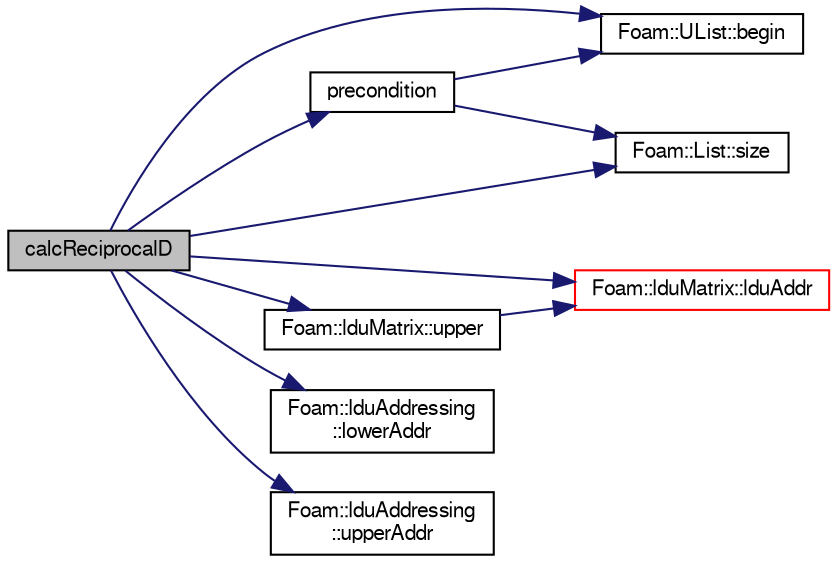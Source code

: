 digraph "calcReciprocalD"
{
  bgcolor="transparent";
  edge [fontname="FreeSans",fontsize="10",labelfontname="FreeSans",labelfontsize="10"];
  node [fontname="FreeSans",fontsize="10",shape=record];
  rankdir="LR";
  Node25 [label="calcReciprocalD",height=0.2,width=0.4,color="black", fillcolor="grey75", style="filled", fontcolor="black"];
  Node25 -> Node26 [color="midnightblue",fontsize="10",style="solid",fontname="FreeSans"];
  Node26 [label="Foam::UList::begin",height=0.2,width=0.4,color="black",URL="$a25698.html#a8a0643ef7f391465066f7f07d45ce934",tooltip="Return an iterator to begin traversing the UList. "];
  Node25 -> Node27 [color="midnightblue",fontsize="10",style="solid",fontname="FreeSans"];
  Node27 [label="Foam::lduMatrix::lduAddr",height=0.2,width=0.4,color="red",URL="$a26882.html#a9b4176b96c4c508a072b5c69fb71b861",tooltip="Return the LDU addressing. "];
  Node25 -> Node29 [color="midnightblue",fontsize="10",style="solid",fontname="FreeSans"];
  Node29 [label="Foam::lduAddressing\l::lowerAddr",height=0.2,width=0.4,color="black",URL="$a26850.html#acd71c2321f86cb61103e8d46142d19b3",tooltip="Return lower addressing. "];
  Node25 -> Node30 [color="midnightblue",fontsize="10",style="solid",fontname="FreeSans"];
  Node30 [label="precondition",height=0.2,width=0.4,color="black",URL="$a26902.html#a42d7d978aff9dd42518052155211d753",tooltip="Return wA the preconditioned form of residual rA. "];
  Node30 -> Node26 [color="midnightblue",fontsize="10",style="solid",fontname="FreeSans"];
  Node30 -> Node31 [color="midnightblue",fontsize="10",style="solid",fontname="FreeSans"];
  Node31 [label="Foam::List::size",height=0.2,width=0.4,color="black",URL="$a25694.html#a8a5f6fa29bd4b500caf186f60245b384",tooltip="Override size to be inconsistent with allocated storage. "];
  Node25 -> Node31 [color="midnightblue",fontsize="10",style="solid",fontname="FreeSans"];
  Node25 -> Node32 [color="midnightblue",fontsize="10",style="solid",fontname="FreeSans"];
  Node32 [label="Foam::lduMatrix::upper",height=0.2,width=0.4,color="black",URL="$a26882.html#a11672a767f497e24dce3ff31da13d9d0"];
  Node32 -> Node27 [color="midnightblue",fontsize="10",style="solid",fontname="FreeSans"];
  Node25 -> Node33 [color="midnightblue",fontsize="10",style="solid",fontname="FreeSans"];
  Node33 [label="Foam::lduAddressing\l::upperAddr",height=0.2,width=0.4,color="black",URL="$a26850.html#ac0baafb7743d958e9e27804c8c53f1b8",tooltip="Return upper addressing. "];
}
